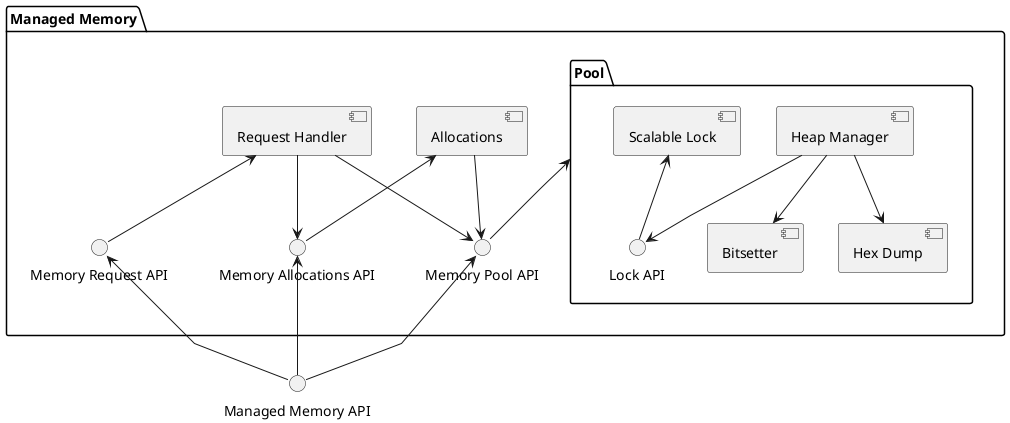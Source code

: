 
@startuml

' title "Dragon Distributed Services"

skinparam componentStyle uml2
skinparam shadowing false
skinparam monochrome true

' skinparam linetype ortho
skinparam linetype polyline
' skinparam nodesep 10
' skinparam ranksep 20


package "Managed Memory" as MM {

    package "Pool" as PO {

        [Heap Manager] as HM
        [Bitsetter] as BS
        [Hex Dump] as HD
        [Scalable Lock] as LCK

        interface "Lock API" as lock_api

        HM --> BS
        HM --> HD
        HM --> lock_api
        LCK <-- lock_api

    }
    [Allocations] as AL
    [Request Handler] as RH

    interface "Memory Pool API" as pool_api
    interface "Memory Allocations API" as alloc_api
    interface "Memory Request API" as req_api 

    AL <-- alloc_api
    PO <-- pool_api
    AL --> pool_api
    RH <-- req_api
    RH --> pool_api
    RH --> alloc_api
}

interface "Managed Memory API" as managed_memory_api

alloc_api <-- managed_memory_api
pool_api <-- managed_memory_api
req_api <-- managed_memory_api

@enduml